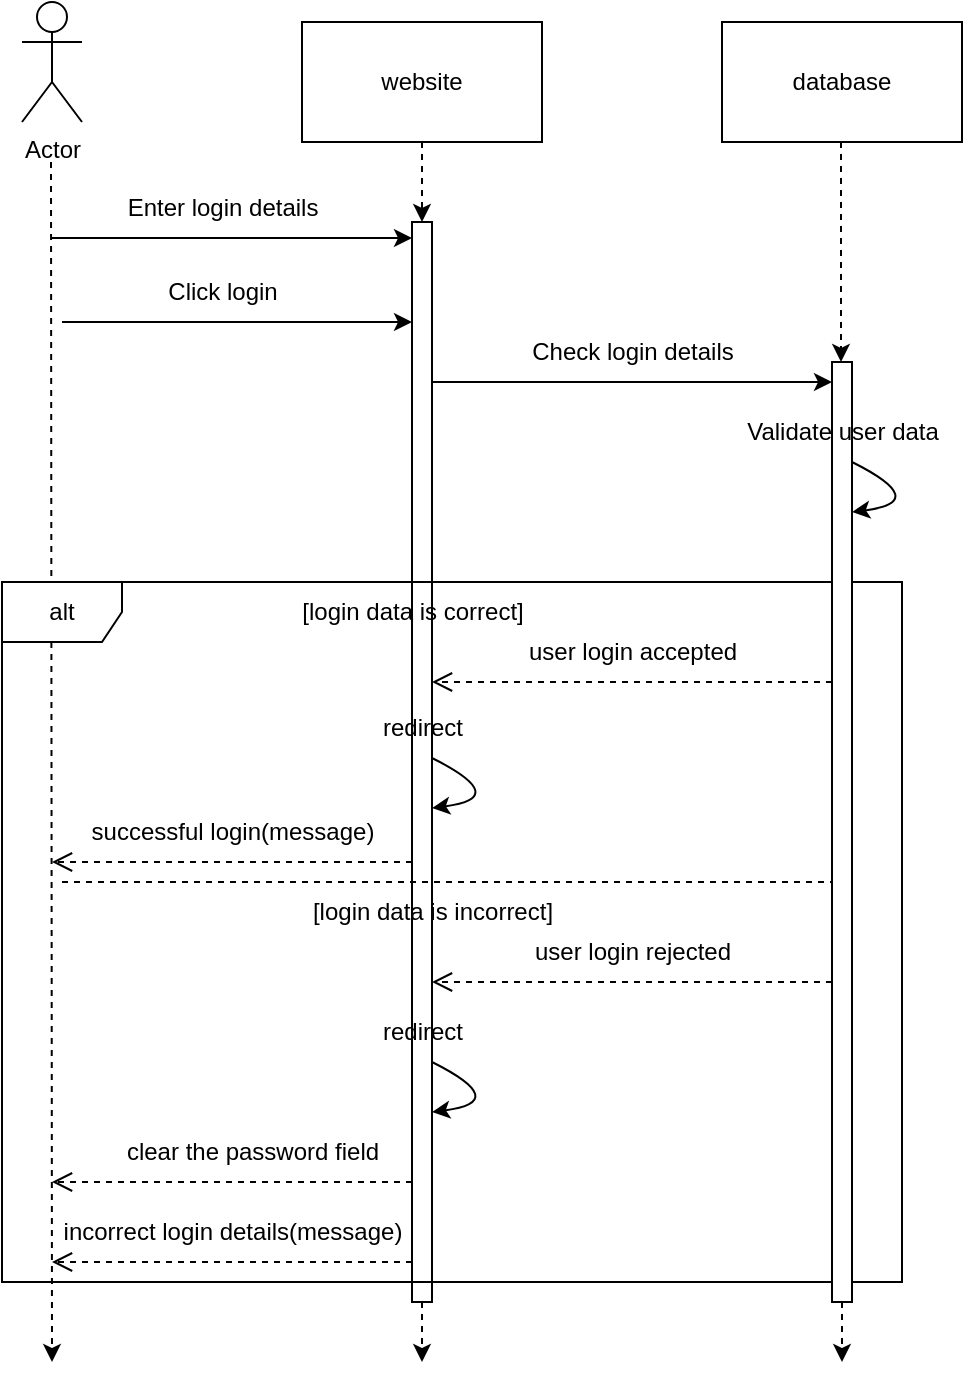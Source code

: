 <mxfile version="21.2.9" type="github">
  <diagram name="Page-1" id="XM1f6DpCH7KMP5lu6Yvw">
    <mxGraphModel dx="1194" dy="556" grid="1" gridSize="10" guides="1" tooltips="1" connect="1" arrows="1" fold="1" page="1" pageScale="1" pageWidth="850" pageHeight="1100" math="0" shadow="0">
      <root>
        <mxCell id="0" />
        <mxCell id="1" parent="0" />
        <mxCell id="8137hw_Ghs9WW8GP2V3L-8" value="" style="endArrow=classic;html=1;rounded=0;" edge="1" parent="1" target="8137hw_Ghs9WW8GP2V3L-39">
          <mxGeometry width="50" height="50" relative="1" as="geometry">
            <mxPoint x="110" y="200" as="sourcePoint" />
            <mxPoint x="290" y="200" as="targetPoint" />
          </mxGeometry>
        </mxCell>
        <mxCell id="8137hw_Ghs9WW8GP2V3L-5" value="" style="endArrow=classic;html=1;rounded=0;" edge="1" parent="1">
          <mxGeometry width="50" height="50" relative="1" as="geometry">
            <mxPoint x="105" y="158" as="sourcePoint" />
            <mxPoint x="285" y="158" as="targetPoint" />
          </mxGeometry>
        </mxCell>
        <mxCell id="8137hw_Ghs9WW8GP2V3L-39" value="" style="html=1;points=[];perimeter=orthogonalPerimeter;outlineConnect=0;targetShapes=umlLifeline;portConstraint=eastwest;newEdgeStyle={&quot;edgeStyle&quot;:&quot;elbowEdgeStyle&quot;,&quot;elbow&quot;:&quot;vertical&quot;,&quot;curved&quot;:0,&quot;rounded&quot;:0};" vertex="1" parent="1">
          <mxGeometry x="285" y="150" width="10" height="540" as="geometry" />
        </mxCell>
        <mxCell id="KHhqTFs9rSrhKsE9ta5N-1" value="Actor" style="shape=umlActor;verticalLabelPosition=bottom;verticalAlign=top;html=1;outlineConnect=0;" parent="1" vertex="1">
          <mxGeometry x="90" y="40" width="30" height="60" as="geometry" />
        </mxCell>
        <mxCell id="KHhqTFs9rSrhKsE9ta5N-2" value="website" style="rounded=0;whiteSpace=wrap;html=1;" parent="1" vertex="1">
          <mxGeometry x="230" y="50" width="120" height="60" as="geometry" />
        </mxCell>
        <mxCell id="KHhqTFs9rSrhKsE9ta5N-3" value="database" style="rounded=0;whiteSpace=wrap;html=1;" parent="1" vertex="1">
          <mxGeometry x="440" y="50" width="120" height="60" as="geometry" />
        </mxCell>
        <mxCell id="8137hw_Ghs9WW8GP2V3L-1" value="" style="endArrow=classic;html=1;rounded=0;exitX=0.5;exitY=1;exitDx=0;exitDy=0;dashed=1;" edge="1" parent="1" source="8137hw_Ghs9WW8GP2V3L-39">
          <mxGeometry width="50" height="50" relative="1" as="geometry">
            <mxPoint x="400" y="310" as="sourcePoint" />
            <mxPoint x="290" y="720" as="targetPoint" />
          </mxGeometry>
        </mxCell>
        <mxCell id="8137hw_Ghs9WW8GP2V3L-2" value="" style="endArrow=classic;html=1;rounded=0;exitX=0.5;exitY=1;exitDx=0;exitDy=0;dashed=1;" edge="1" parent="1" source="8137hw_Ghs9WW8GP2V3L-41">
          <mxGeometry width="50" height="50" relative="1" as="geometry">
            <mxPoint x="499.5" y="110" as="sourcePoint" />
            <mxPoint x="500" y="720" as="targetPoint" />
          </mxGeometry>
        </mxCell>
        <mxCell id="8137hw_Ghs9WW8GP2V3L-3" value="" style="endArrow=classic;html=1;rounded=0;exitX=0.5;exitY=1;exitDx=0;exitDy=0;dashed=1;" edge="1" parent="1">
          <mxGeometry width="50" height="50" relative="1" as="geometry">
            <mxPoint x="104.5" y="120" as="sourcePoint" />
            <mxPoint x="105" y="720" as="targetPoint" />
          </mxGeometry>
        </mxCell>
        <mxCell id="8137hw_Ghs9WW8GP2V3L-6" value="Enter login details" style="text;html=1;align=center;verticalAlign=middle;resizable=0;points=[];autosize=1;strokeColor=none;fillColor=none;" vertex="1" parent="1">
          <mxGeometry x="130" y="128" width="120" height="30" as="geometry" />
        </mxCell>
        <mxCell id="8137hw_Ghs9WW8GP2V3L-9" value="Click login" style="text;html=1;align=center;verticalAlign=middle;resizable=0;points=[];autosize=1;strokeColor=none;fillColor=none;" vertex="1" parent="1">
          <mxGeometry x="150" y="170" width="80" height="30" as="geometry" />
        </mxCell>
        <mxCell id="8137hw_Ghs9WW8GP2V3L-10" value="" style="endArrow=classic;html=1;rounded=0;" edge="1" parent="1">
          <mxGeometry width="50" height="50" relative="1" as="geometry">
            <mxPoint x="295" y="230" as="sourcePoint" />
            <mxPoint x="495" y="230" as="targetPoint" />
          </mxGeometry>
        </mxCell>
        <mxCell id="8137hw_Ghs9WW8GP2V3L-11" value="Check login details" style="text;html=1;align=center;verticalAlign=middle;resizable=0;points=[];autosize=1;strokeColor=none;fillColor=none;" vertex="1" parent="1">
          <mxGeometry x="330" y="200" width="130" height="30" as="geometry" />
        </mxCell>
        <mxCell id="8137hw_Ghs9WW8GP2V3L-15" value="alt" style="shape=umlFrame;whiteSpace=wrap;html=1;pointerEvents=0;" vertex="1" parent="1">
          <mxGeometry x="80" y="330" width="450" height="350" as="geometry" />
        </mxCell>
        <mxCell id="8137hw_Ghs9WW8GP2V3L-17" value="" style="html=1;verticalAlign=bottom;endArrow=open;dashed=1;endSize=8;edgeStyle=elbowEdgeStyle;elbow=vertical;curved=0;rounded=0;" edge="1" parent="1">
          <mxGeometry y="-10" relative="1" as="geometry">
            <mxPoint x="495" y="380" as="sourcePoint" />
            <mxPoint x="295" y="380" as="targetPoint" />
            <mxPoint as="offset" />
          </mxGeometry>
        </mxCell>
        <mxCell id="8137hw_Ghs9WW8GP2V3L-18" value="user login accepted" style="text;html=1;align=center;verticalAlign=middle;resizable=0;points=[];autosize=1;strokeColor=none;fillColor=none;" vertex="1" parent="1">
          <mxGeometry x="330" y="350" width="130" height="30" as="geometry" />
        </mxCell>
        <mxCell id="8137hw_Ghs9WW8GP2V3L-20" value="redirect" style="text;html=1;align=center;verticalAlign=middle;resizable=0;points=[];autosize=1;strokeColor=none;fillColor=none;" vertex="1" parent="1">
          <mxGeometry x="260" y="388" width="60" height="30" as="geometry" />
        </mxCell>
        <mxCell id="8137hw_Ghs9WW8GP2V3L-23" value="" style="html=1;verticalAlign=bottom;endArrow=open;dashed=1;endSize=8;edgeStyle=elbowEdgeStyle;elbow=vertical;curved=0;rounded=0;" edge="1" parent="1">
          <mxGeometry y="-10" relative="1" as="geometry">
            <mxPoint x="285" y="470" as="sourcePoint" />
            <mxPoint x="105" y="470" as="targetPoint" />
            <mxPoint as="offset" />
          </mxGeometry>
        </mxCell>
        <mxCell id="8137hw_Ghs9WW8GP2V3L-24" value="successful login(message)" style="text;html=1;align=center;verticalAlign=middle;resizable=0;points=[];autosize=1;strokeColor=none;fillColor=none;" vertex="1" parent="1">
          <mxGeometry x="110" y="440" width="170" height="30" as="geometry" />
        </mxCell>
        <mxCell id="8137hw_Ghs9WW8GP2V3L-19" value="" style="endArrow=classic;html=1;curved=1;" edge="1" parent="1">
          <mxGeometry width="50" height="50" relative="1" as="geometry">
            <mxPoint x="295" y="418" as="sourcePoint" />
            <mxPoint x="295" y="443" as="targetPoint" />
            <Array as="points">
              <mxPoint x="335" y="438" />
            </Array>
          </mxGeometry>
        </mxCell>
        <mxCell id="8137hw_Ghs9WW8GP2V3L-27" value="" style="endArrow=classic;html=1;curved=1;" edge="1" parent="1">
          <mxGeometry width="50" height="50" relative="1" as="geometry">
            <mxPoint x="505" y="270" as="sourcePoint" />
            <mxPoint x="505" y="295" as="targetPoint" />
            <Array as="points">
              <mxPoint x="545" y="290" />
            </Array>
          </mxGeometry>
        </mxCell>
        <mxCell id="8137hw_Ghs9WW8GP2V3L-28" value="" style="endArrow=none;dashed=1;html=1;rounded=0;" edge="1" parent="1">
          <mxGeometry width="50" height="50" relative="1" as="geometry">
            <mxPoint x="110" y="480" as="sourcePoint" />
            <mxPoint x="500" y="480" as="targetPoint" />
          </mxGeometry>
        </mxCell>
        <mxCell id="8137hw_Ghs9WW8GP2V3L-29" value="[login data is incorrect]" style="text;html=1;align=center;verticalAlign=middle;resizable=0;points=[];autosize=1;strokeColor=none;fillColor=none;" vertex="1" parent="1">
          <mxGeometry x="220" y="480" width="150" height="30" as="geometry" />
        </mxCell>
        <mxCell id="8137hw_Ghs9WW8GP2V3L-30" value="" style="html=1;verticalAlign=bottom;endArrow=open;dashed=1;endSize=8;edgeStyle=elbowEdgeStyle;elbow=vertical;curved=0;rounded=0;" edge="1" parent="1">
          <mxGeometry y="-10" relative="1" as="geometry">
            <mxPoint x="495" y="530" as="sourcePoint" />
            <mxPoint x="295" y="530" as="targetPoint" />
            <mxPoint as="offset" />
          </mxGeometry>
        </mxCell>
        <mxCell id="8137hw_Ghs9WW8GP2V3L-31" value="user login rejected" style="text;html=1;align=center;verticalAlign=middle;resizable=0;points=[];autosize=1;strokeColor=none;fillColor=none;" vertex="1" parent="1">
          <mxGeometry x="330" y="500" width="130" height="30" as="geometry" />
        </mxCell>
        <mxCell id="8137hw_Ghs9WW8GP2V3L-32" value="" style="endArrow=classic;html=1;curved=1;" edge="1" parent="1">
          <mxGeometry width="50" height="50" relative="1" as="geometry">
            <mxPoint x="295" y="570" as="sourcePoint" />
            <mxPoint x="295" y="595" as="targetPoint" />
            <Array as="points">
              <mxPoint x="335" y="590" />
            </Array>
          </mxGeometry>
        </mxCell>
        <mxCell id="8137hw_Ghs9WW8GP2V3L-33" value="redirect" style="text;html=1;align=center;verticalAlign=middle;resizable=0;points=[];autosize=1;strokeColor=none;fillColor=none;" vertex="1" parent="1">
          <mxGeometry x="260" y="540" width="60" height="30" as="geometry" />
        </mxCell>
        <mxCell id="8137hw_Ghs9WW8GP2V3L-34" value="" style="html=1;verticalAlign=bottom;endArrow=open;dashed=1;endSize=8;edgeStyle=elbowEdgeStyle;elbow=vertical;curved=0;rounded=0;" edge="1" parent="1">
          <mxGeometry y="-10" relative="1" as="geometry">
            <mxPoint x="285" y="630" as="sourcePoint" />
            <mxPoint x="105" y="630" as="targetPoint" />
            <mxPoint as="offset" />
          </mxGeometry>
        </mxCell>
        <mxCell id="8137hw_Ghs9WW8GP2V3L-35" value="clear the password field" style="text;html=1;align=center;verticalAlign=middle;resizable=0;points=[];autosize=1;strokeColor=none;fillColor=none;" vertex="1" parent="1">
          <mxGeometry x="130" y="600" width="150" height="30" as="geometry" />
        </mxCell>
        <mxCell id="8137hw_Ghs9WW8GP2V3L-36" value="" style="html=1;verticalAlign=bottom;endArrow=open;dashed=1;endSize=8;edgeStyle=elbowEdgeStyle;elbow=vertical;curved=0;rounded=0;" edge="1" parent="1">
          <mxGeometry y="-10" relative="1" as="geometry">
            <mxPoint x="285" y="670" as="sourcePoint" />
            <mxPoint x="105" y="670" as="targetPoint" />
            <mxPoint as="offset" />
          </mxGeometry>
        </mxCell>
        <mxCell id="8137hw_Ghs9WW8GP2V3L-37" value="incorrect login details(message)" style="text;html=1;align=center;verticalAlign=middle;resizable=0;points=[];autosize=1;strokeColor=none;fillColor=none;" vertex="1" parent="1">
          <mxGeometry x="95" y="640" width="200" height="30" as="geometry" />
        </mxCell>
        <mxCell id="8137hw_Ghs9WW8GP2V3L-40" value="" style="endArrow=classic;html=1;rounded=0;exitX=0.5;exitY=1;exitDx=0;exitDy=0;dashed=1;" edge="1" parent="1" source="KHhqTFs9rSrhKsE9ta5N-2" target="8137hw_Ghs9WW8GP2V3L-39">
          <mxGeometry width="50" height="50" relative="1" as="geometry">
            <mxPoint x="290" y="110" as="sourcePoint" />
            <mxPoint x="290" y="720" as="targetPoint" />
          </mxGeometry>
        </mxCell>
        <mxCell id="8137hw_Ghs9WW8GP2V3L-16" value="[login data is correct]" style="text;html=1;align=center;verticalAlign=middle;resizable=0;points=[];autosize=1;strokeColor=none;fillColor=none;shadow=1;" vertex="1" parent="1">
          <mxGeometry x="215" y="330" width="140" height="30" as="geometry" />
        </mxCell>
        <mxCell id="8137hw_Ghs9WW8GP2V3L-42" value="" style="endArrow=classic;html=1;rounded=0;exitX=0.5;exitY=1;exitDx=0;exitDy=0;dashed=1;" edge="1" parent="1" target="8137hw_Ghs9WW8GP2V3L-41">
          <mxGeometry width="50" height="50" relative="1" as="geometry">
            <mxPoint x="499.5" y="110" as="sourcePoint" />
            <mxPoint x="500" y="720" as="targetPoint" />
          </mxGeometry>
        </mxCell>
        <mxCell id="8137hw_Ghs9WW8GP2V3L-41" value="" style="html=1;points=[];perimeter=orthogonalPerimeter;outlineConnect=0;targetShapes=umlLifeline;portConstraint=eastwest;newEdgeStyle={&quot;edgeStyle&quot;:&quot;elbowEdgeStyle&quot;,&quot;elbow&quot;:&quot;vertical&quot;,&quot;curved&quot;:0,&quot;rounded&quot;:0};" vertex="1" parent="1">
          <mxGeometry x="495" y="220" width="10" height="470" as="geometry" />
        </mxCell>
        <mxCell id="8137hw_Ghs9WW8GP2V3L-13" value="Validate user data" style="text;html=1;align=center;verticalAlign=middle;resizable=0;points=[];autosize=1;strokeColor=none;fillColor=none;" vertex="1" parent="1">
          <mxGeometry x="440" y="240" width="120" height="30" as="geometry" />
        </mxCell>
      </root>
    </mxGraphModel>
  </diagram>
</mxfile>
